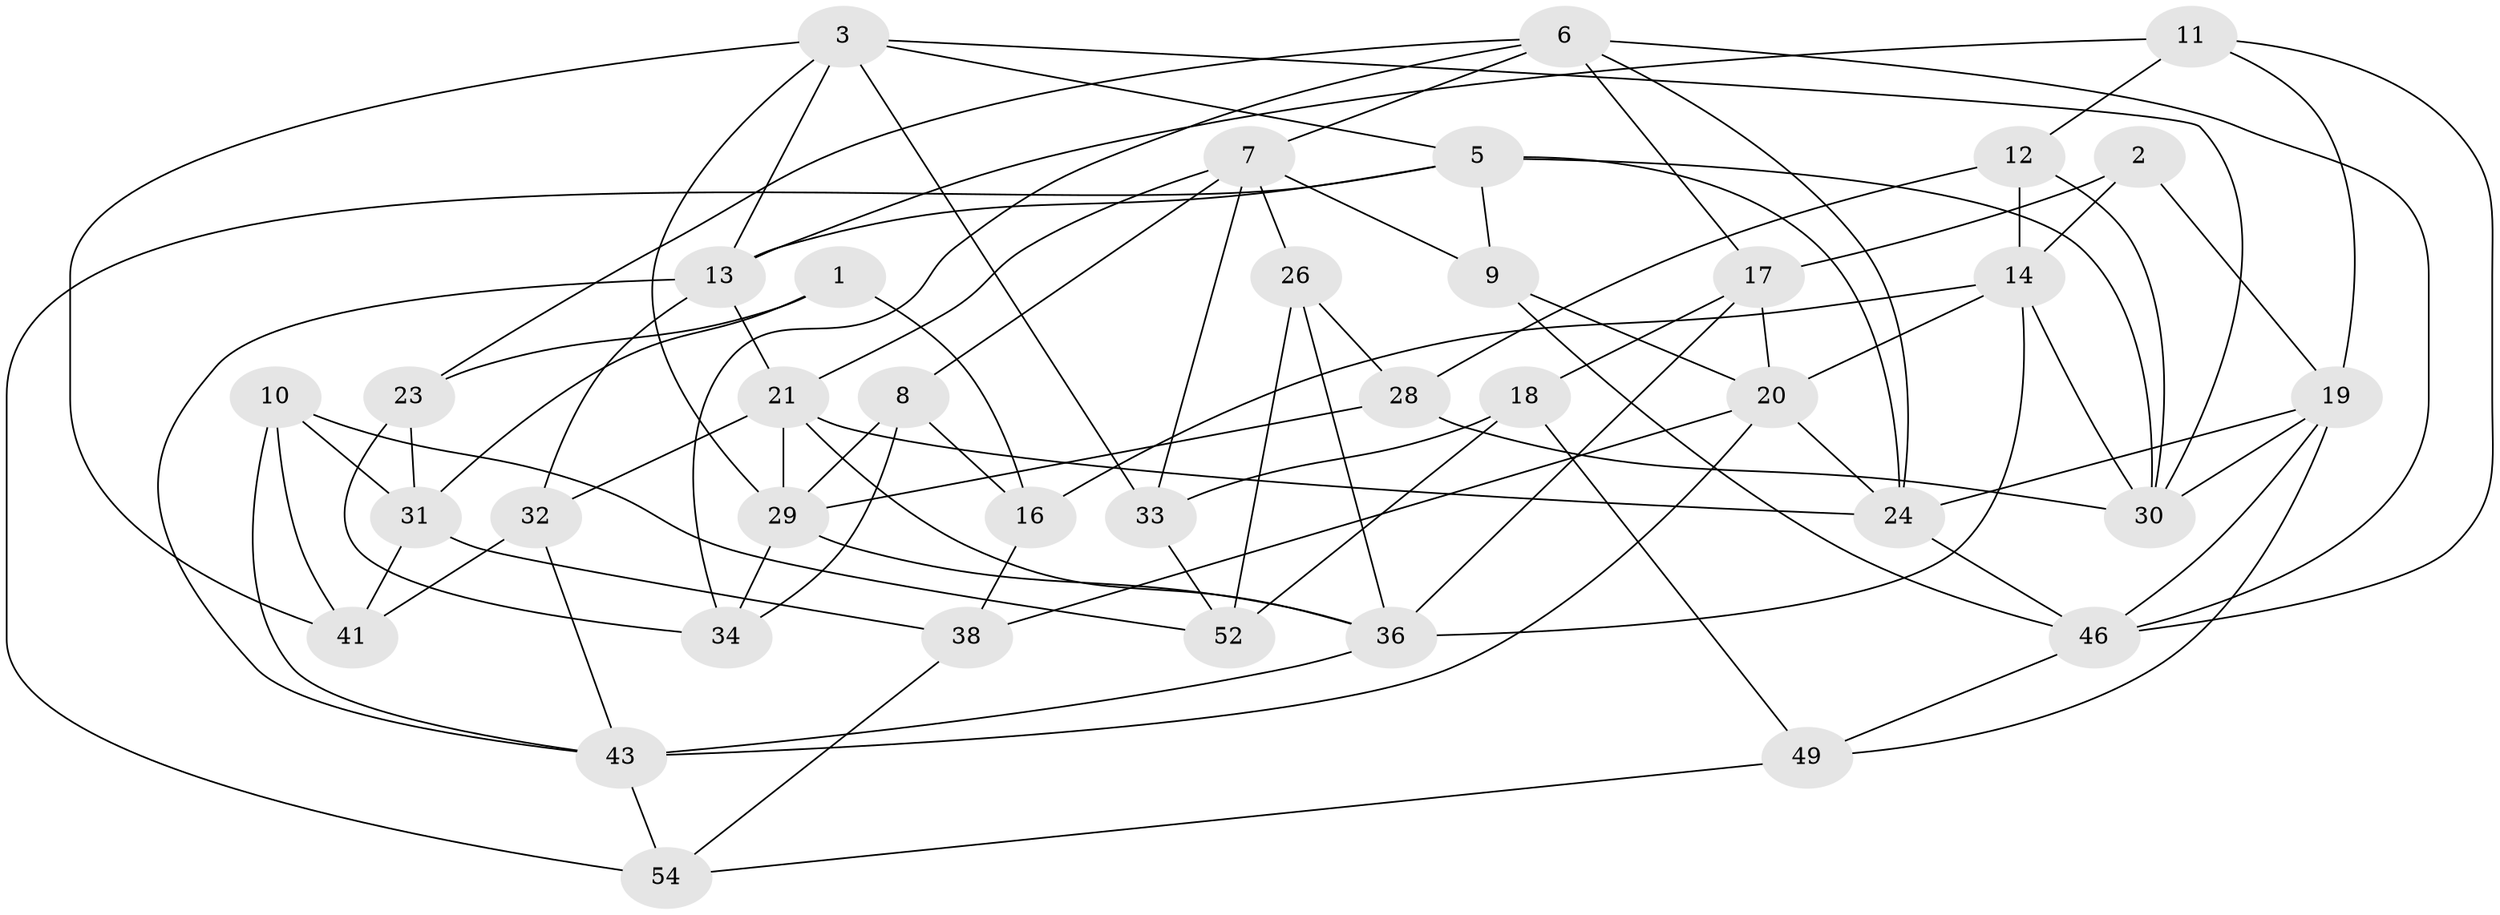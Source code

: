 // Generated by graph-tools (version 1.1) at 2025/52/02/27/25 19:52:26]
// undirected, 37 vertices, 89 edges
graph export_dot {
graph [start="1"]
  node [color=gray90,style=filled];
  1;
  2;
  3 [super="+4"];
  5 [super="+15"];
  6 [super="+27"];
  7 [super="+44"];
  8;
  9;
  10;
  11;
  12;
  13 [super="+35"];
  14 [super="+39"];
  16;
  17 [super="+37"];
  18;
  19 [super="+45"];
  20 [super="+22"];
  21 [super="+42"];
  23;
  24 [super="+25"];
  26;
  28;
  29 [super="+47"];
  30 [super="+48"];
  31 [super="+40"];
  32;
  33;
  34;
  36 [super="+53"];
  38;
  41;
  43 [super="+51"];
  46 [super="+50"];
  49;
  52;
  54;
  1 -- 31 [weight=2];
  1 -- 16;
  1 -- 23;
  2 -- 14;
  2 -- 17 [weight=2];
  2 -- 19;
  3 -- 13;
  3 -- 5;
  3 -- 29;
  3 -- 41;
  3 -- 30;
  3 -- 33;
  5 -- 9;
  5 -- 54;
  5 -- 24;
  5 -- 30;
  5 -- 13;
  6 -- 17;
  6 -- 23;
  6 -- 7;
  6 -- 34;
  6 -- 46;
  6 -- 24;
  7 -- 26;
  7 -- 33;
  7 -- 8;
  7 -- 9;
  7 -- 21;
  8 -- 16;
  8 -- 34;
  8 -- 29;
  9 -- 46;
  9 -- 20;
  10 -- 31;
  10 -- 52;
  10 -- 41;
  10 -- 43;
  11 -- 46;
  11 -- 12;
  11 -- 19;
  11 -- 13;
  12 -- 30;
  12 -- 28;
  12 -- 14;
  13 -- 32;
  13 -- 43;
  13 -- 21;
  14 -- 20;
  14 -- 30;
  14 -- 16;
  14 -- 36;
  16 -- 38;
  17 -- 18;
  17 -- 20;
  17 -- 36;
  18 -- 49;
  18 -- 33;
  18 -- 52;
  19 -- 30;
  19 -- 46;
  19 -- 24;
  19 -- 49;
  20 -- 38;
  20 -- 24;
  20 -- 43;
  21 -- 32;
  21 -- 29;
  21 -- 36;
  21 -- 24;
  23 -- 34;
  23 -- 31;
  24 -- 46;
  26 -- 28;
  26 -- 52;
  26 -- 36;
  28 -- 30;
  28 -- 29;
  29 -- 36;
  29 -- 34;
  31 -- 41;
  31 -- 38;
  32 -- 41;
  32 -- 43;
  33 -- 52;
  36 -- 43;
  38 -- 54;
  43 -- 54;
  46 -- 49;
  49 -- 54;
}
